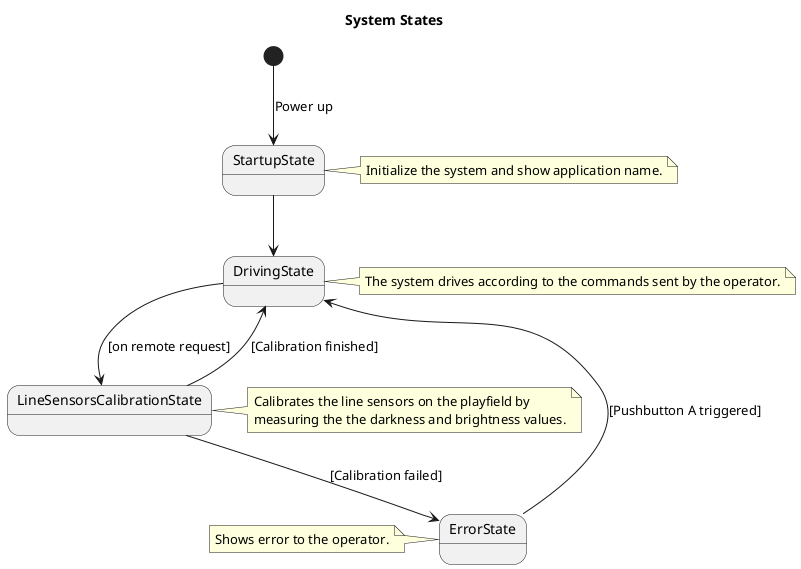 @startuml RemoteControl System States

title System States

state StartupState
state LineSensorsCalibrationState
state ErrorState
state DrivingState

[*] --> StartupState: Power up
StartupState --> DrivingState

DrivingState --> LineSensorsCalibrationState: [on remote request]

LineSensorsCalibrationState --> DrivingState: [Calibration finished]
LineSensorsCalibrationState --> ErrorState: [Calibration failed]

ErrorState --> DrivingState: [Pushbutton A triggered]

note right of StartupState
    Initialize the system and show application name.
end note

note right of LineSensorsCalibrationState
    Calibrates the line sensors on the playfield by
    measuring the the darkness and brightness values.
end note

note left of ErrorState
    Shows error to the operator.
end note

note right of DrivingState
    The system drives according to the commands sent by the operator.
end note

@enduml